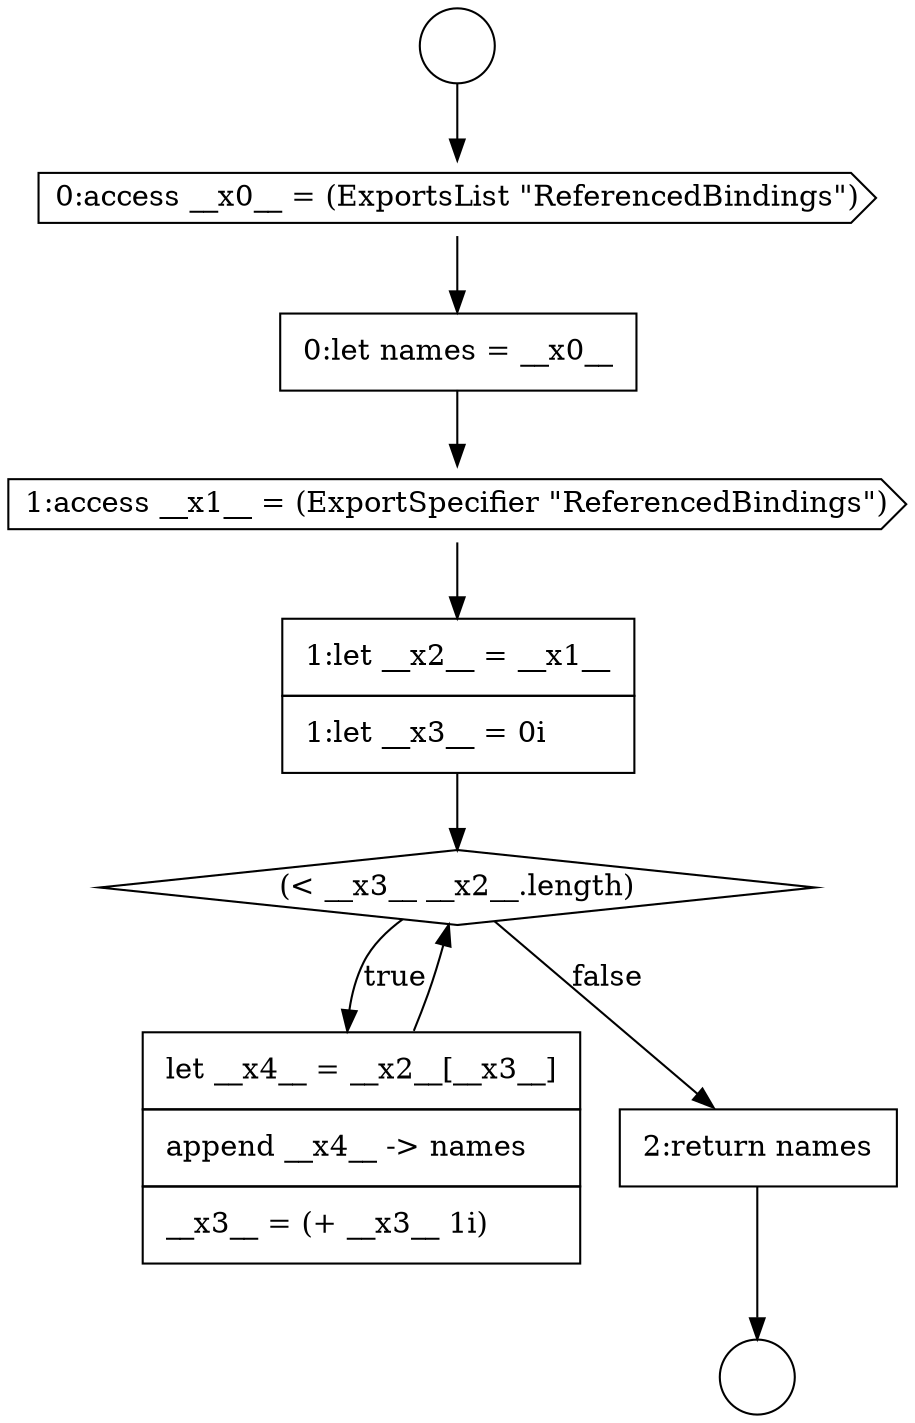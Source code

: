 digraph {
  node10259 [shape=none, margin=0, label=<<font color="black">
    <table border="0" cellborder="1" cellspacing="0" cellpadding="10">
      <tr><td align="left">0:let names = __x0__</td></tr>
    </table>
  </font>> color="black" fillcolor="white" style=filled]
  node10262 [shape=diamond, label=<<font color="black">(&lt; __x3__ __x2__.length)</font>> color="black" fillcolor="white" style=filled]
  node10256 [shape=circle label=" " color="black" fillcolor="white" style=filled]
  node10258 [shape=cds, label=<<font color="black">0:access __x0__ = (ExportsList &quot;ReferencedBindings&quot;)</font>> color="black" fillcolor="white" style=filled]
  node10263 [shape=none, margin=0, label=<<font color="black">
    <table border="0" cellborder="1" cellspacing="0" cellpadding="10">
      <tr><td align="left">let __x4__ = __x2__[__x3__]</td></tr>
      <tr><td align="left">append __x4__ -&gt; names</td></tr>
      <tr><td align="left">__x3__ = (+ __x3__ 1i)</td></tr>
    </table>
  </font>> color="black" fillcolor="white" style=filled]
  node10257 [shape=circle label=" " color="black" fillcolor="white" style=filled]
  node10264 [shape=none, margin=0, label=<<font color="black">
    <table border="0" cellborder="1" cellspacing="0" cellpadding="10">
      <tr><td align="left">2:return names</td></tr>
    </table>
  </font>> color="black" fillcolor="white" style=filled]
  node10260 [shape=cds, label=<<font color="black">1:access __x1__ = (ExportSpecifier &quot;ReferencedBindings&quot;)</font>> color="black" fillcolor="white" style=filled]
  node10261 [shape=none, margin=0, label=<<font color="black">
    <table border="0" cellborder="1" cellspacing="0" cellpadding="10">
      <tr><td align="left">1:let __x2__ = __x1__</td></tr>
      <tr><td align="left">1:let __x3__ = 0i</td></tr>
    </table>
  </font>> color="black" fillcolor="white" style=filled]
  node10264 -> node10257 [ color="black"]
  node10259 -> node10260 [ color="black"]
  node10262 -> node10263 [label=<<font color="black">true</font>> color="black"]
  node10262 -> node10264 [label=<<font color="black">false</font>> color="black"]
  node10258 -> node10259 [ color="black"]
  node10263 -> node10262 [ color="black"]
  node10261 -> node10262 [ color="black"]
  node10260 -> node10261 [ color="black"]
  node10256 -> node10258 [ color="black"]
}
